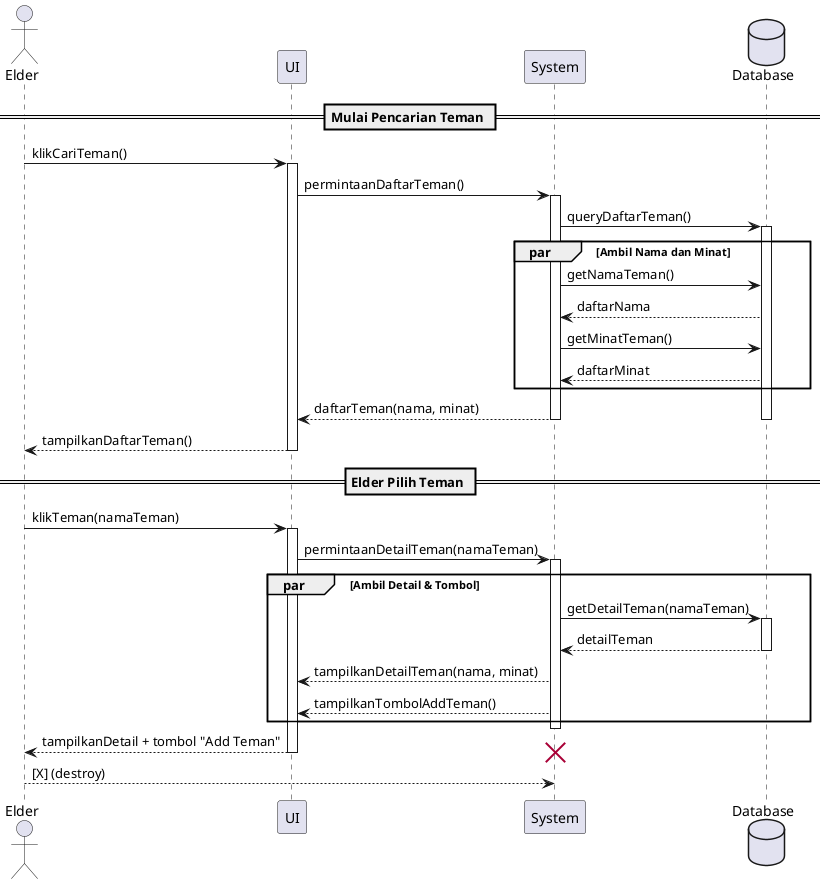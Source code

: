 @startuml
actor Elder
participant UI
participant System
database Database

== Mulai Pencarian Teman ==
Elder -> UI : klikCariTeman()
activate UI
UI -> System : permintaanDaftarTeman()
activate System
System -> Database : queryDaftarTeman()
activate Database

par Ambil Nama dan Minat
    System -> Database : getNamaTeman()
    Database --> System : daftarNama
    System -> Database : getMinatTeman()
    Database --> System : daftarMinat
end

System --> UI : daftarTeman(nama, minat)
deactivate Database
deactivate System
UI --> Elder : tampilkanDaftarTeman()

deactivate UI

== Elder Pilih Teman ==
Elder -> UI : klikTeman(namaTeman)
activate UI
UI -> System : permintaanDetailTeman(namaTeman)
activate System

par Ambil Detail & Tombol
    System -> Database : getDetailTeman(namaTeman)
    activate Database
    Database --> System : detailTeman
    deactivate Database

    System --> UI : tampilkanDetailTeman(nama, minat)
    System --> UI : tampilkanTombolAddTeman()
end

deactivate System
UI --> Elder : tampilkanDetail + tombol "Add Teman"
deactivate UI

destroy System
Elder --> System : [X] (destroy)
@enduml